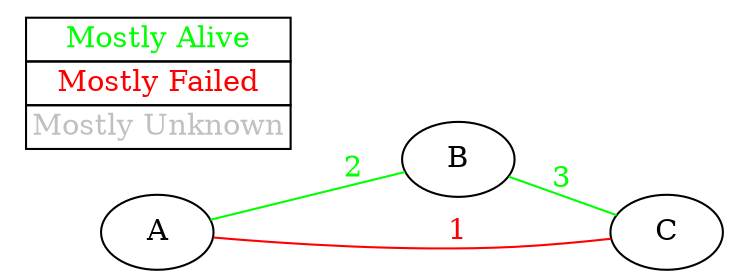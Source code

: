 graph G {
graph [rankdir=LR];
A;
B;
C;
A -- C [label=1, color=red, fontcolor=red];
A -- B [label=2, color=green, fontcolor=green];
B -- C [label=3, color=green, fontcolor=green];
subgraph legend {
label=Legend;
style=dashed;
legend_colors [shape=none, label=<
    <TABLE BORDER="0" CELLBORDER="1" CELLSPACING="0">
        <TR><TD><FONT COLOR="green">Mostly Alive</FONT></TD></TR>
        <TR><TD><FONT COLOR="red">Mostly Failed</FONT></TD></TR>
        <TR><TD><FONT COLOR="gray">Mostly Unknown</FONT></TD></TR>
    </TABLE>
    >];
}
}
